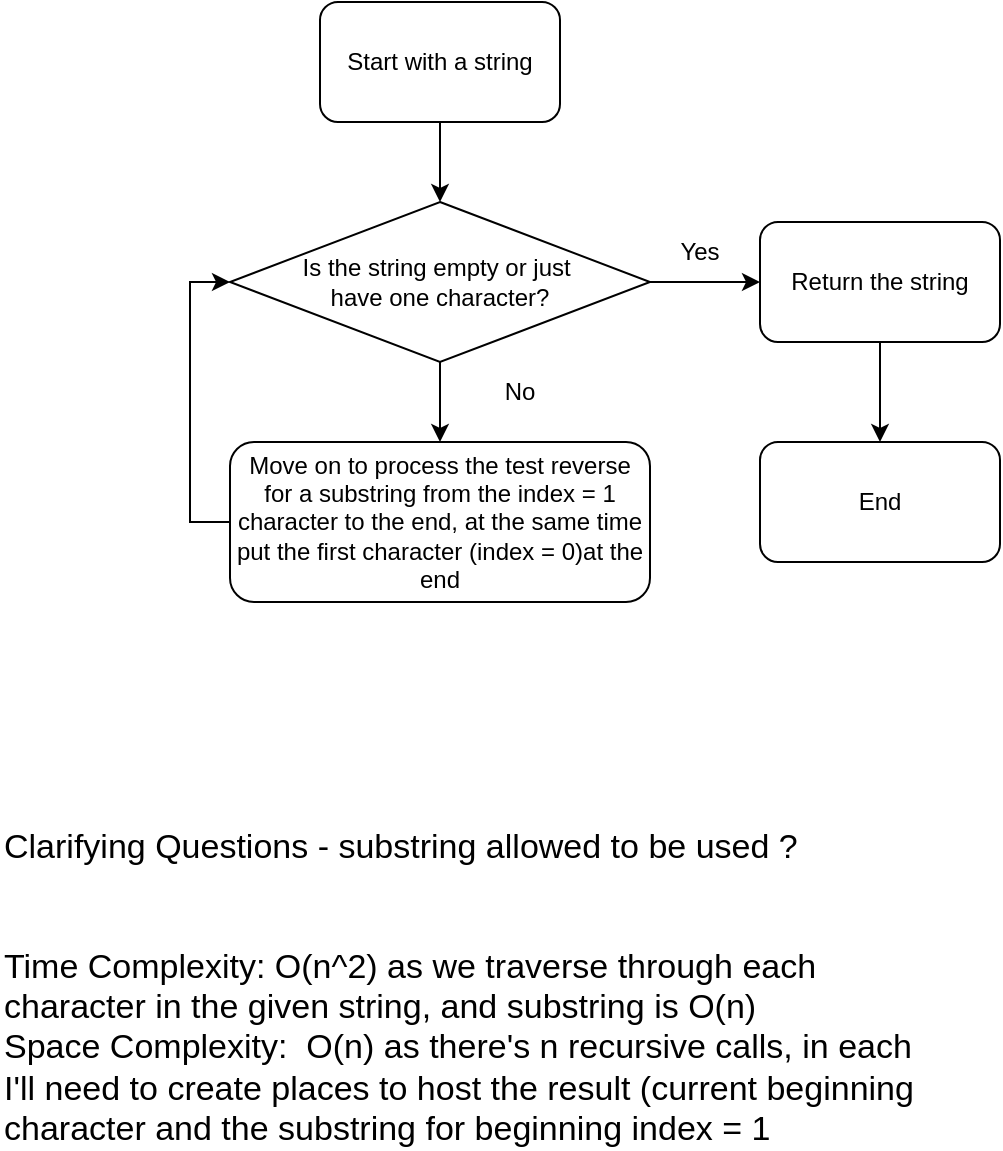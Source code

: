 <mxfile version="24.2.8" type="github">
  <diagram name="Page-1" id="JRZcmjMTkTMlrWtGoB6G">
    <mxGraphModel dx="1434" dy="772" grid="1" gridSize="10" guides="1" tooltips="1" connect="1" arrows="1" fold="1" page="1" pageScale="1" pageWidth="850" pageHeight="1100" math="0" shadow="0">
      <root>
        <mxCell id="0" />
        <mxCell id="1" parent="0" />
        <mxCell id="zb-hRZLLhtc6XqKu027c-1" value="Start with a string" style="rounded=1;whiteSpace=wrap;html=1;" vertex="1" parent="1">
          <mxGeometry x="220" y="70" width="120" height="60" as="geometry" />
        </mxCell>
        <mxCell id="zb-hRZLLhtc6XqKu027c-9" style="edgeStyle=orthogonalEdgeStyle;rounded=0;orthogonalLoop=1;jettySize=auto;html=1;exitX=0.5;exitY=1;exitDx=0;exitDy=0;entryX=0.5;entryY=0;entryDx=0;entryDy=0;" edge="1" parent="1" source="zb-hRZLLhtc6XqKu027c-2" target="zb-hRZLLhtc6XqKu027c-4">
          <mxGeometry relative="1" as="geometry" />
        </mxCell>
        <mxCell id="zb-hRZLLhtc6XqKu027c-11" value="" style="edgeStyle=orthogonalEdgeStyle;rounded=0;orthogonalLoop=1;jettySize=auto;html=1;" edge="1" parent="1" source="zb-hRZLLhtc6XqKu027c-2" target="zb-hRZLLhtc6XqKu027c-5">
          <mxGeometry relative="1" as="geometry" />
        </mxCell>
        <mxCell id="zb-hRZLLhtc6XqKu027c-2" value="Is the string empty or just&amp;nbsp;&lt;div&gt;have one character?&lt;/div&gt;" style="rhombus;whiteSpace=wrap;html=1;" vertex="1" parent="1">
          <mxGeometry x="175" y="170" width="210" height="80" as="geometry" />
        </mxCell>
        <mxCell id="zb-hRZLLhtc6XqKu027c-3" value="End" style="rounded=1;whiteSpace=wrap;html=1;" vertex="1" parent="1">
          <mxGeometry x="440" y="290" width="120" height="60" as="geometry" />
        </mxCell>
        <mxCell id="zb-hRZLLhtc6XqKu027c-10" style="edgeStyle=orthogonalEdgeStyle;rounded=0;orthogonalLoop=1;jettySize=auto;html=1;exitX=0;exitY=0.5;exitDx=0;exitDy=0;entryX=0;entryY=0.5;entryDx=0;entryDy=0;" edge="1" parent="1" source="zb-hRZLLhtc6XqKu027c-4" target="zb-hRZLLhtc6XqKu027c-2">
          <mxGeometry relative="1" as="geometry" />
        </mxCell>
        <mxCell id="zb-hRZLLhtc6XqKu027c-4" value="Move on to process the test reverse for a substring from the index = 1 character to the end, at the same time put the first character (index = 0)at the end" style="rounded=1;whiteSpace=wrap;html=1;" vertex="1" parent="1">
          <mxGeometry x="175" y="290" width="210" height="80" as="geometry" />
        </mxCell>
        <mxCell id="zb-hRZLLhtc6XqKu027c-13" value="" style="edgeStyle=orthogonalEdgeStyle;rounded=0;orthogonalLoop=1;jettySize=auto;html=1;" edge="1" parent="1" source="zb-hRZLLhtc6XqKu027c-5" target="zb-hRZLLhtc6XqKu027c-3">
          <mxGeometry relative="1" as="geometry" />
        </mxCell>
        <mxCell id="zb-hRZLLhtc6XqKu027c-5" value="Return the string" style="rounded=1;whiteSpace=wrap;html=1;" vertex="1" parent="1">
          <mxGeometry x="440" y="180" width="120" height="60" as="geometry" />
        </mxCell>
        <mxCell id="zb-hRZLLhtc6XqKu027c-8" value="" style="endArrow=classic;html=1;rounded=0;exitX=0.5;exitY=1;exitDx=0;exitDy=0;" edge="1" parent="1" source="zb-hRZLLhtc6XqKu027c-1" target="zb-hRZLLhtc6XqKu027c-2">
          <mxGeometry width="50" height="50" relative="1" as="geometry">
            <mxPoint x="400" y="420" as="sourcePoint" />
            <mxPoint x="450" y="370" as="targetPoint" />
          </mxGeometry>
        </mxCell>
        <mxCell id="zb-hRZLLhtc6XqKu027c-14" value="No" style="text;html=1;align=center;verticalAlign=middle;whiteSpace=wrap;rounded=0;" vertex="1" parent="1">
          <mxGeometry x="290" y="250" width="60" height="30" as="geometry" />
        </mxCell>
        <mxCell id="zb-hRZLLhtc6XqKu027c-15" value="Yes" style="text;html=1;align=center;verticalAlign=middle;whiteSpace=wrap;rounded=0;" vertex="1" parent="1">
          <mxGeometry x="380" y="180" width="60" height="30" as="geometry" />
        </mxCell>
        <mxCell id="zb-hRZLLhtc6XqKu027c-16" value="&lt;font style=&quot;font-size: 17px;&quot;&gt;Clarifying Questions - substring allowed to be used ?&lt;/font&gt;" style="text;html=1;align=left;verticalAlign=middle;whiteSpace=wrap;rounded=0;" vertex="1" parent="1">
          <mxGeometry x="60" y="450" width="460" height="85" as="geometry" />
        </mxCell>
        <mxCell id="zb-hRZLLhtc6XqKu027c-17" value="&lt;span style=&quot;font-size: 17px;&quot;&gt;Time Complexity: O(n^2) as we traverse through each character in the given string, and substring is O(n)&lt;/span&gt;&lt;div&gt;&lt;span style=&quot;font-size: 17px;&quot;&gt;Space Complexity:&amp;nbsp; O(n) as there&#39;s n recursive calls, in each I&#39;ll need to create places to host the result (current beginning character and the substring for beginning index = 1&amp;nbsp;&lt;br&gt;&lt;/span&gt;&lt;/div&gt;" style="text;html=1;align=left;verticalAlign=middle;whiteSpace=wrap;rounded=0;" vertex="1" parent="1">
          <mxGeometry x="60" y="550" width="460" height="85" as="geometry" />
        </mxCell>
      </root>
    </mxGraphModel>
  </diagram>
</mxfile>
